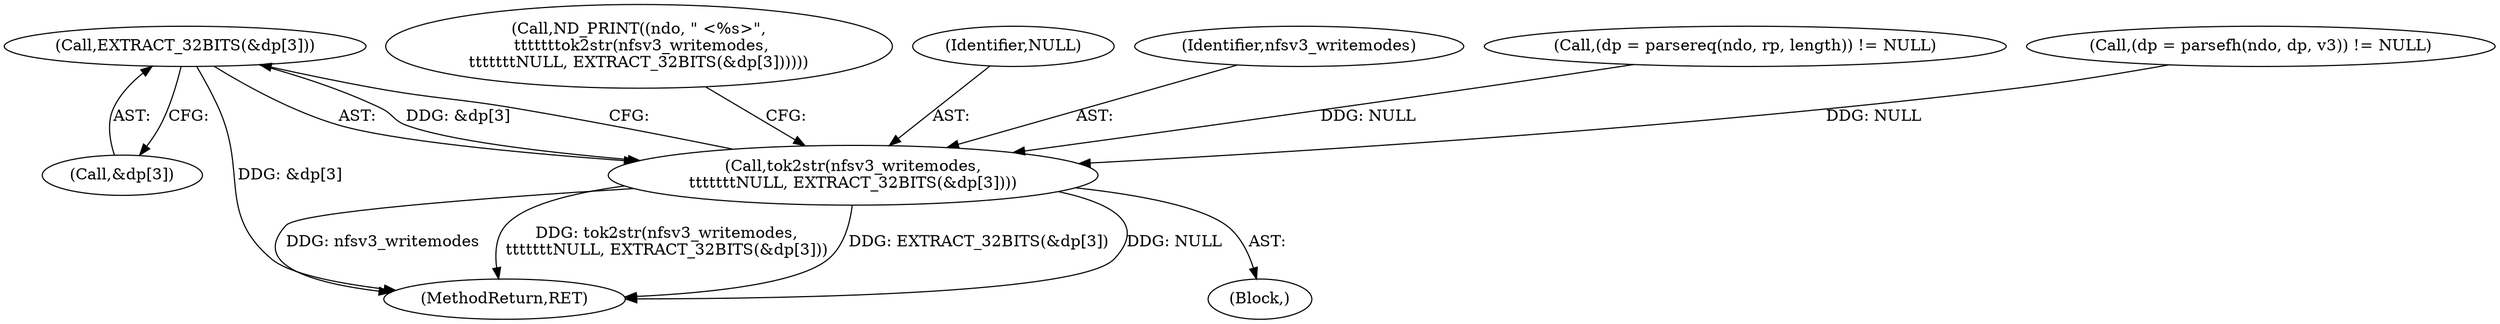 digraph "0_tcpdump_19d25dd8781620cd41bf178a5e2e27fc1cf242d0_0@array" {
"1000462" [label="(Call,EXTRACT_32BITS(&dp[3]))"];
"1000459" [label="(Call,tok2str(nfsv3_writemodes,\n\t\t\t\t\t\t\tNULL, EXTRACT_32BITS(&dp[3])))"];
"1000886" [label="(MethodReturn,RET)"];
"1000463" [label="(Call,&dp[3])"];
"1000457" [label="(Block,)"];
"1000459" [label="(Call,tok2str(nfsv3_writemodes,\n\t\t\t\t\t\t\tNULL, EXTRACT_32BITS(&dp[3])))"];
"1000462" [label="(Call,EXTRACT_32BITS(&dp[3]))"];
"1000454" [label="(Call,ND_PRINT((ndo, \" <%s>\",\n \t\t\t\t\t\ttok2str(nfsv3_writemodes,\n\t\t\t\t\t\t\tNULL, EXTRACT_32BITS(&dp[3])))))"];
"1000461" [label="(Identifier,NULL)"];
"1000460" [label="(Identifier,nfsv3_writemodes)"];
"1000425" [label="(Call,(dp = parsereq(ndo, rp, length)) != NULL)"];
"1000433" [label="(Call,(dp = parsefh(ndo, dp, v3)) != NULL)"];
"1000462" -> "1000459"  [label="AST: "];
"1000462" -> "1000463"  [label="CFG: "];
"1000463" -> "1000462"  [label="AST: "];
"1000459" -> "1000462"  [label="CFG: "];
"1000462" -> "1000886"  [label="DDG: &dp[3]"];
"1000462" -> "1000459"  [label="DDG: &dp[3]"];
"1000459" -> "1000457"  [label="AST: "];
"1000460" -> "1000459"  [label="AST: "];
"1000461" -> "1000459"  [label="AST: "];
"1000454" -> "1000459"  [label="CFG: "];
"1000459" -> "1000886"  [label="DDG: NULL"];
"1000459" -> "1000886"  [label="DDG: nfsv3_writemodes"];
"1000459" -> "1000886"  [label="DDG: tok2str(nfsv3_writemodes,\n\t\t\t\t\t\t\tNULL, EXTRACT_32BITS(&dp[3]))"];
"1000459" -> "1000886"  [label="DDG: EXTRACT_32BITS(&dp[3])"];
"1000433" -> "1000459"  [label="DDG: NULL"];
"1000425" -> "1000459"  [label="DDG: NULL"];
}
